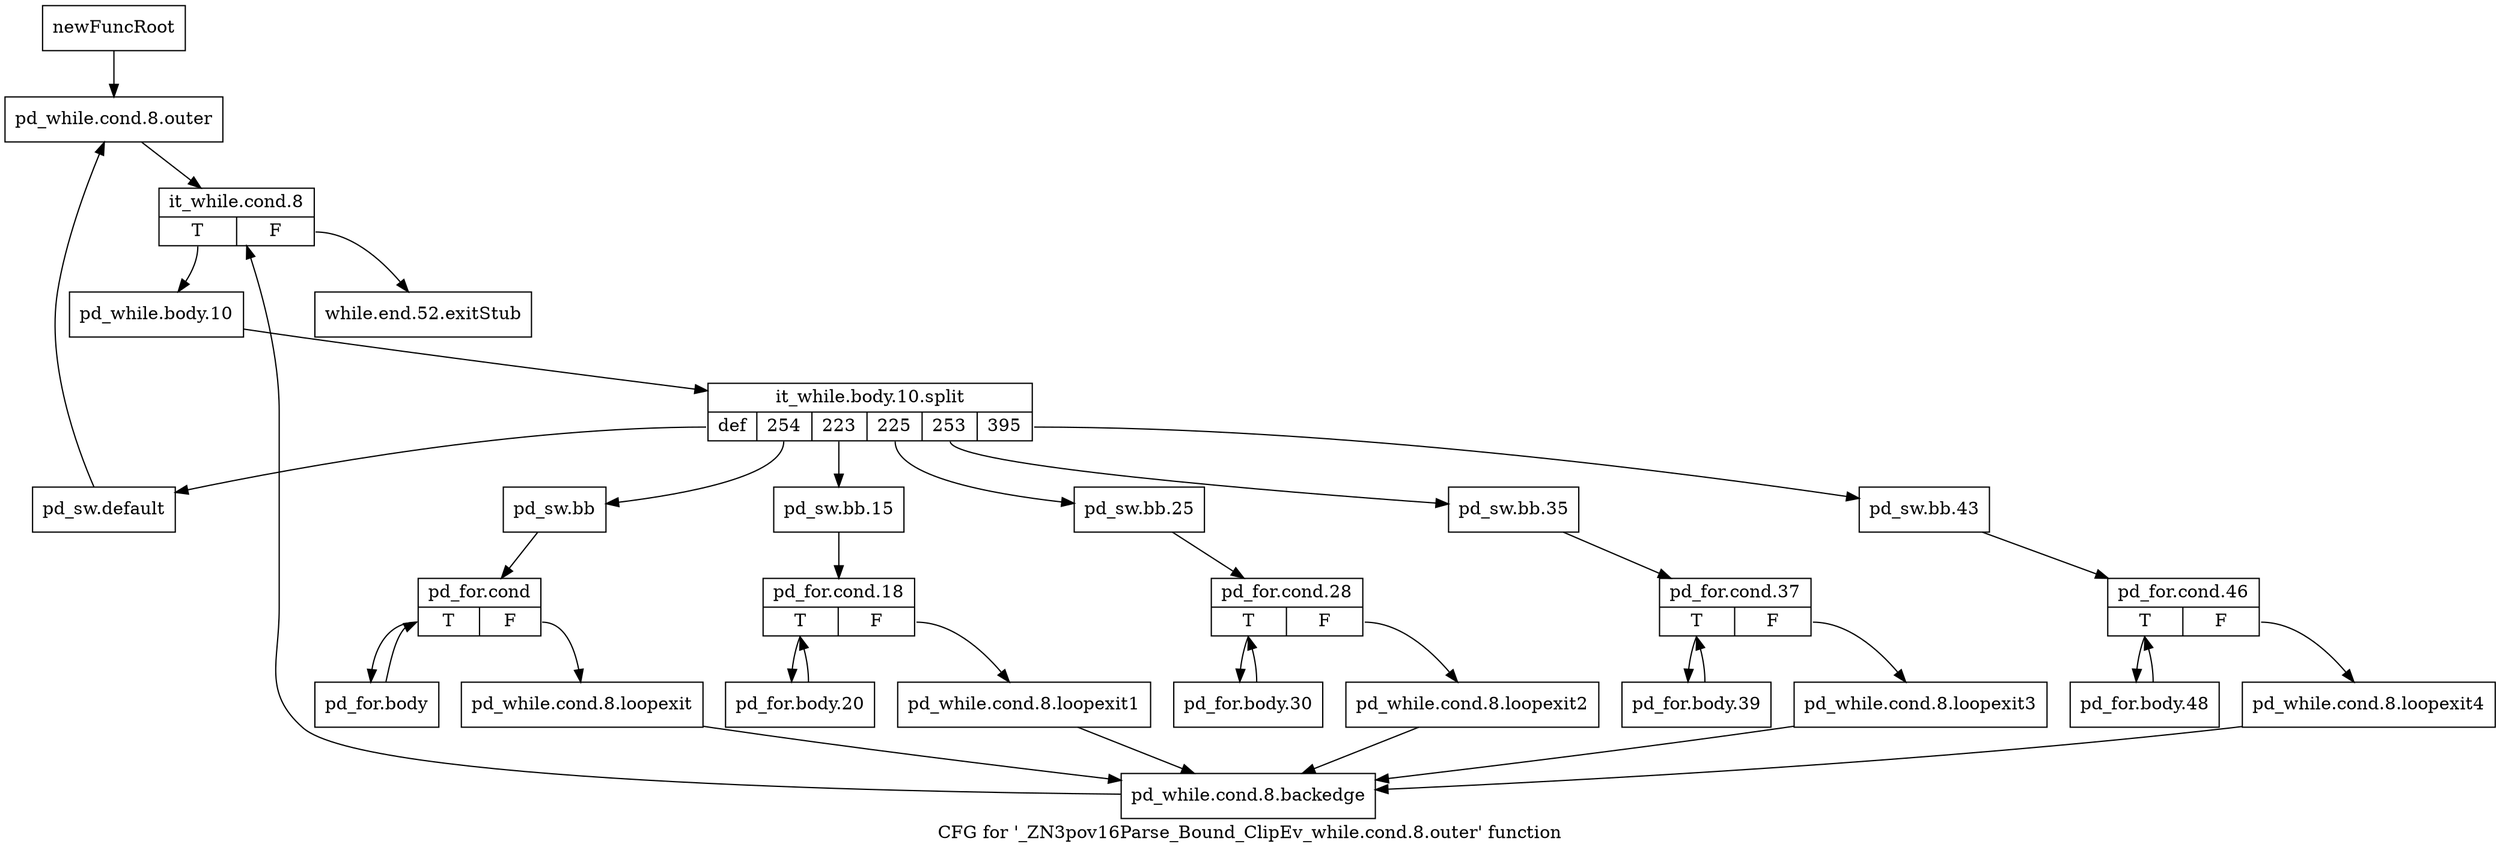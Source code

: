 digraph "CFG for '_ZN3pov16Parse_Bound_ClipEv_while.cond.8.outer' function" {
	label="CFG for '_ZN3pov16Parse_Bound_ClipEv_while.cond.8.outer' function";

	Node0x2718360 [shape=record,label="{newFuncRoot}"];
	Node0x2718360 -> Node0x2718400;
	Node0x27183b0 [shape=record,label="{while.end.52.exitStub}"];
	Node0x2718400 [shape=record,label="{pd_while.cond.8.outer}"];
	Node0x2718400 -> Node0x2718450;
	Node0x2718450 [shape=record,label="{it_while.cond.8|{<s0>T|<s1>F}}"];
	Node0x2718450:s0 -> Node0x27184a0;
	Node0x2718450:s1 -> Node0x27183b0;
	Node0x27184a0 [shape=record,label="{pd_while.body.10}"];
	Node0x27184a0 -> Node0x374e520;
	Node0x374e520 [shape=record,label="{it_while.body.10.split|{<s0>def|<s1>254|<s2>223|<s3>225|<s4>253|<s5>395}}"];
	Node0x374e520:s0 -> Node0x271c690;
	Node0x374e520:s1 -> Node0x26ffca0;
	Node0x374e520:s2 -> Node0x26ffb60;
	Node0x374e520:s3 -> Node0x26ffa20;
	Node0x374e520:s4 -> Node0x26ff8e0;
	Node0x374e520:s5 -> Node0x27184f0;
	Node0x27184f0 [shape=record,label="{pd_sw.bb.43}"];
	Node0x27184f0 -> Node0x2718540;
	Node0x2718540 [shape=record,label="{pd_for.cond.46|{<s0>T|<s1>F}}"];
	Node0x2718540:s0 -> Node0x26ff890;
	Node0x2718540:s1 -> Node0x26ff840;
	Node0x26ff840 [shape=record,label="{pd_while.cond.8.loopexit4}"];
	Node0x26ff840 -> Node0x271c5f0;
	Node0x26ff890 [shape=record,label="{pd_for.body.48}"];
	Node0x26ff890 -> Node0x2718540;
	Node0x26ff8e0 [shape=record,label="{pd_sw.bb.35}"];
	Node0x26ff8e0 -> Node0x26ff930;
	Node0x26ff930 [shape=record,label="{pd_for.cond.37|{<s0>T|<s1>F}}"];
	Node0x26ff930:s0 -> Node0x26ff9d0;
	Node0x26ff930:s1 -> Node0x26ff980;
	Node0x26ff980 [shape=record,label="{pd_while.cond.8.loopexit3}"];
	Node0x26ff980 -> Node0x271c5f0;
	Node0x26ff9d0 [shape=record,label="{pd_for.body.39}"];
	Node0x26ff9d0 -> Node0x26ff930;
	Node0x26ffa20 [shape=record,label="{pd_sw.bb.25}"];
	Node0x26ffa20 -> Node0x26ffa70;
	Node0x26ffa70 [shape=record,label="{pd_for.cond.28|{<s0>T|<s1>F}}"];
	Node0x26ffa70:s0 -> Node0x26ffb10;
	Node0x26ffa70:s1 -> Node0x26ffac0;
	Node0x26ffac0 [shape=record,label="{pd_while.cond.8.loopexit2}"];
	Node0x26ffac0 -> Node0x271c5f0;
	Node0x26ffb10 [shape=record,label="{pd_for.body.30}"];
	Node0x26ffb10 -> Node0x26ffa70;
	Node0x26ffb60 [shape=record,label="{pd_sw.bb.15}"];
	Node0x26ffb60 -> Node0x26ffbb0;
	Node0x26ffbb0 [shape=record,label="{pd_for.cond.18|{<s0>T|<s1>F}}"];
	Node0x26ffbb0:s0 -> Node0x26ffc50;
	Node0x26ffbb0:s1 -> Node0x26ffc00;
	Node0x26ffc00 [shape=record,label="{pd_while.cond.8.loopexit1}"];
	Node0x26ffc00 -> Node0x271c5f0;
	Node0x26ffc50 [shape=record,label="{pd_for.body.20}"];
	Node0x26ffc50 -> Node0x26ffbb0;
	Node0x26ffca0 [shape=record,label="{pd_sw.bb}"];
	Node0x26ffca0 -> Node0x26ffcf0;
	Node0x26ffcf0 [shape=record,label="{pd_for.cond|{<s0>T|<s1>F}}"];
	Node0x26ffcf0:s0 -> Node0x271c640;
	Node0x26ffcf0:s1 -> Node0x271c5a0;
	Node0x271c5a0 [shape=record,label="{pd_while.cond.8.loopexit}"];
	Node0x271c5a0 -> Node0x271c5f0;
	Node0x271c5f0 [shape=record,label="{pd_while.cond.8.backedge}"];
	Node0x271c5f0 -> Node0x2718450;
	Node0x271c640 [shape=record,label="{pd_for.body}"];
	Node0x271c640 -> Node0x26ffcf0;
	Node0x271c690 [shape=record,label="{pd_sw.default}"];
	Node0x271c690 -> Node0x2718400;
}
